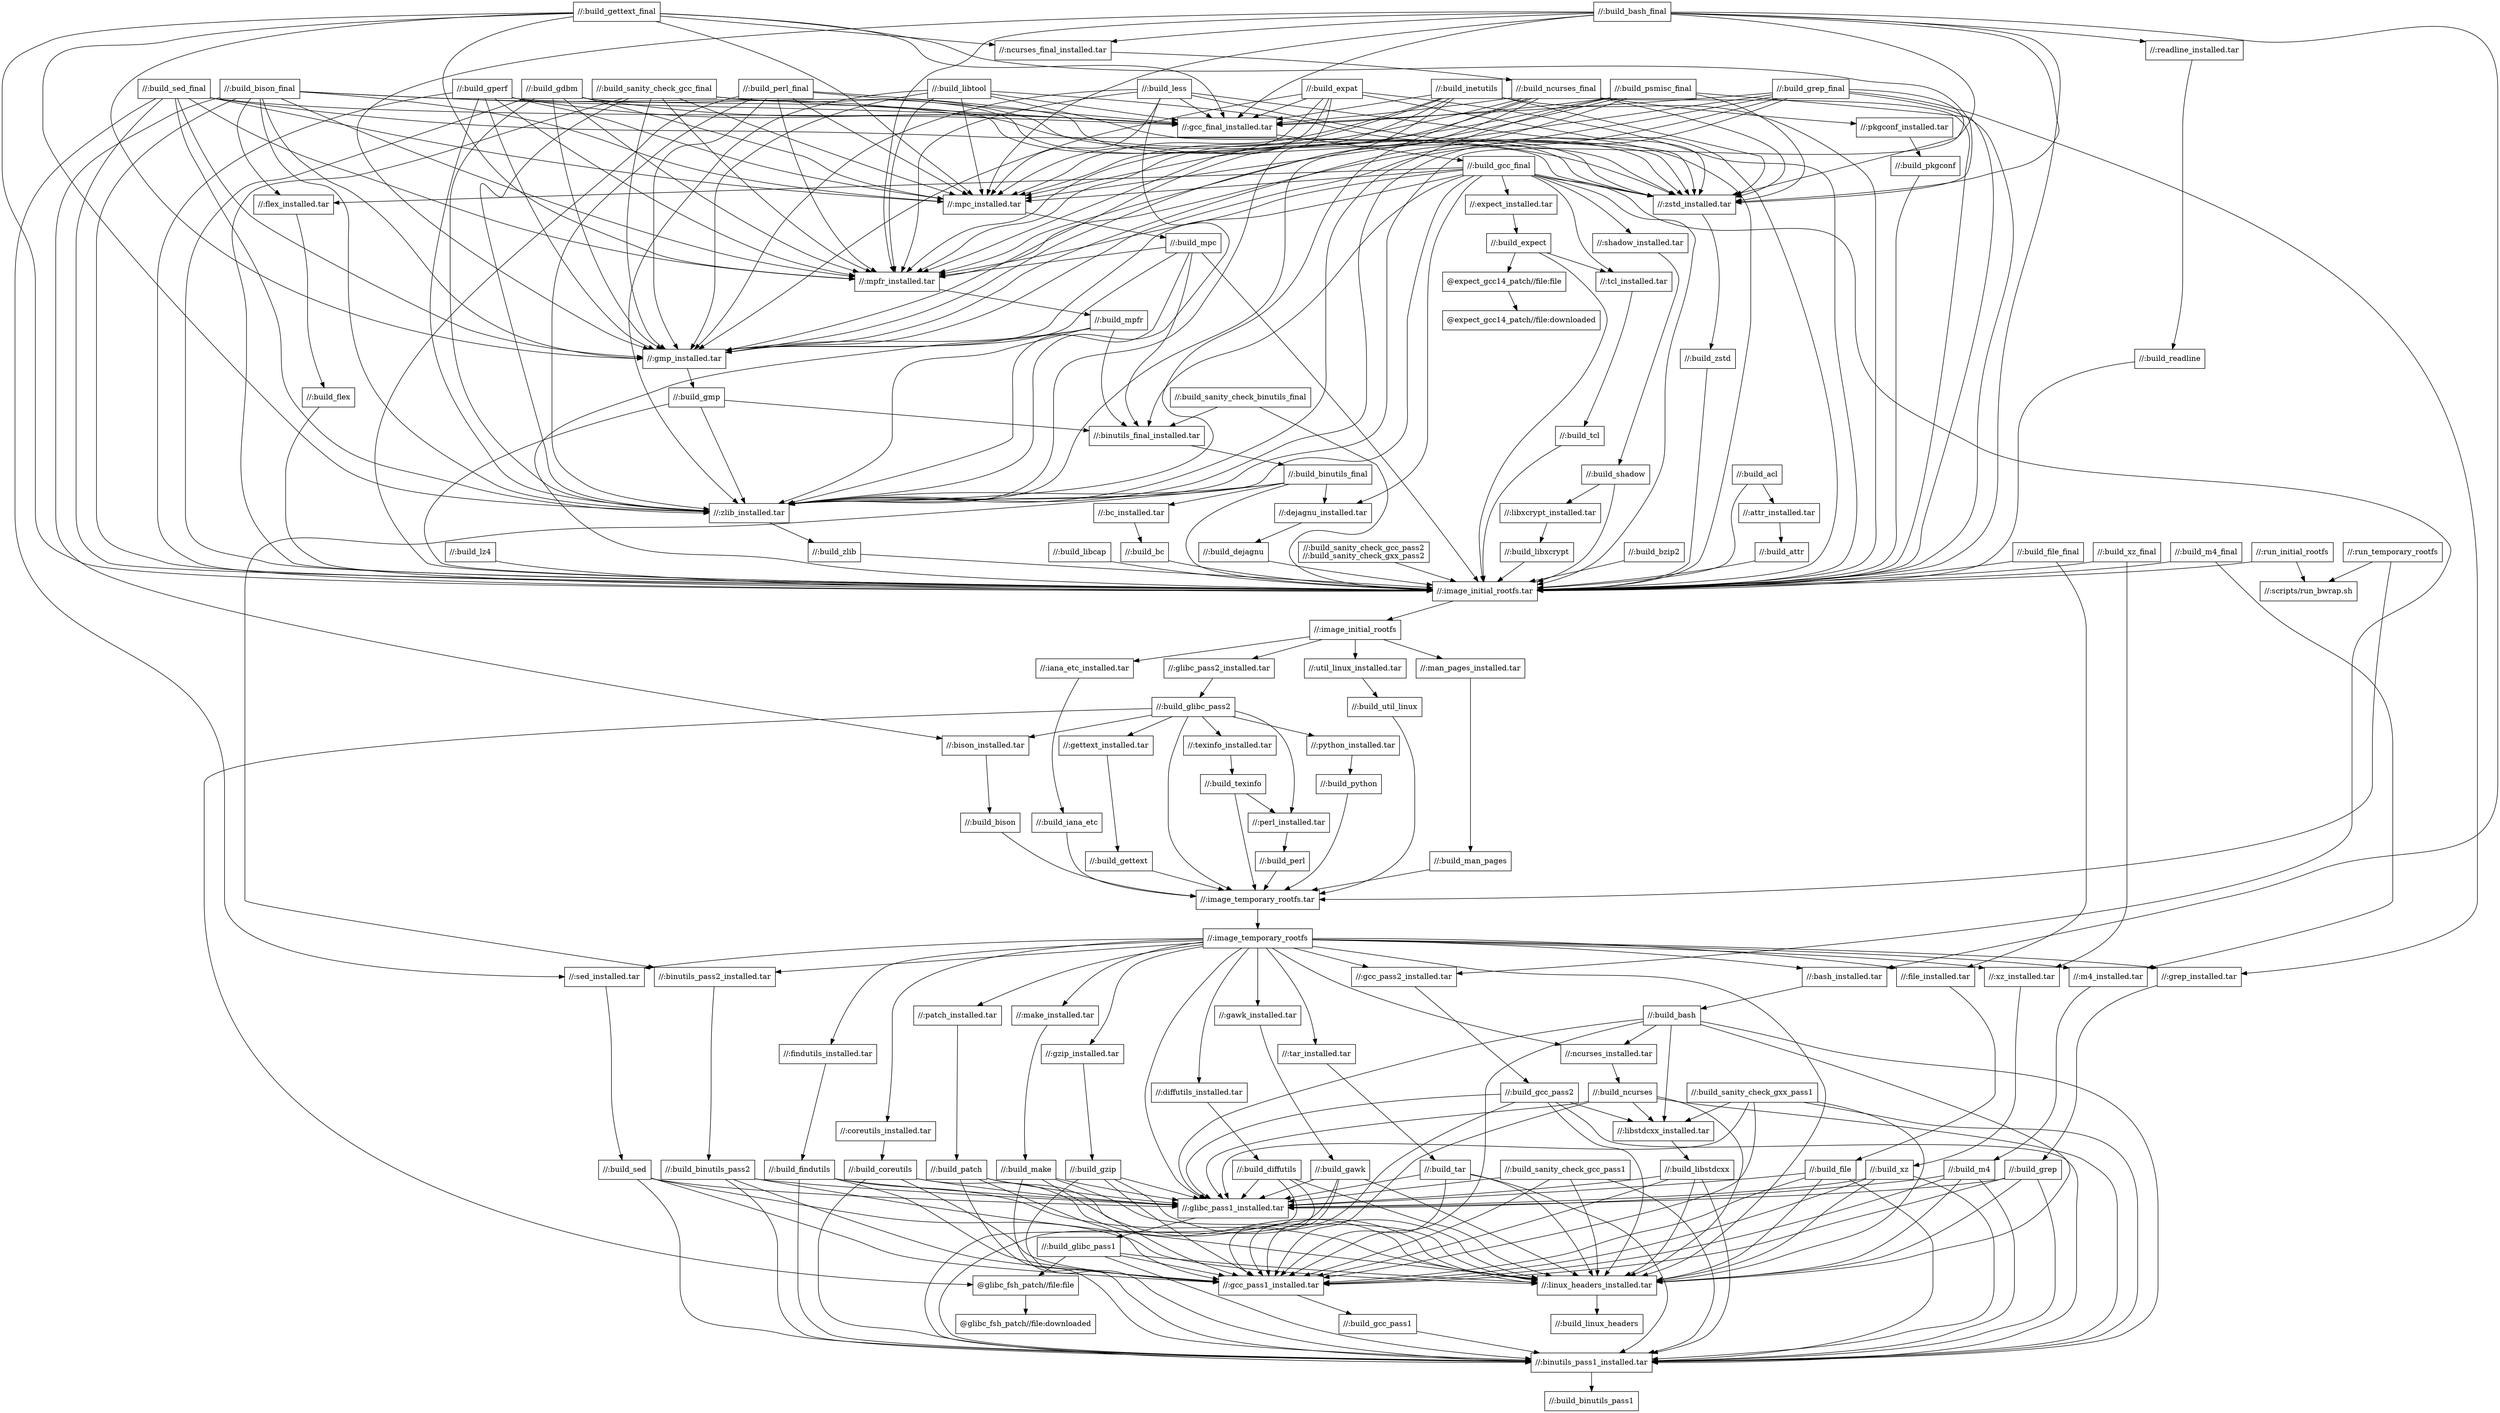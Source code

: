 digraph mygraph {
  node [shape=box];
  "//:run_temporary_rootfs"
  "//:run_temporary_rootfs" -> "//:image_temporary_rootfs.tar"
  "//:run_temporary_rootfs" -> "//:scripts/run_bwrap.sh"
  "//:run_initial_rootfs"
  "//:run_initial_rootfs" -> "//:image_initial_rootfs.tar"
  "//:run_initial_rootfs" -> "//:scripts/run_bwrap.sh"
  "//:scripts/run_bwrap.sh"
  "//:build_xz_final"
  "//:build_xz_final" -> "//:image_initial_rootfs.tar"
  "//:build_xz_final" -> "//:xz_installed.tar"
  "//:build_sed_final"
  "//:build_sed_final" -> "//:gcc_final_installed.tar"
  "//:build_sed_final" -> "//:gmp_installed.tar"
  "//:build_sed_final" -> "//:image_initial_rootfs.tar"
  "//:build_sed_final" -> "//:mpc_installed.tar"
  "//:build_sed_final" -> "//:mpfr_installed.tar"
  "//:build_sed_final" -> "//:sed_installed.tar"
  "//:build_sed_final" -> "//:zlib_installed.tar"
  "//:build_sed_final" -> "//:zstd_installed.tar"
  "//:build_sanity_check_gxx_pass1"
  "//:build_sanity_check_gxx_pass1" -> "//:binutils_pass1_installed.tar"
  "//:build_sanity_check_gxx_pass1" -> "//:gcc_pass1_installed.tar"
  "//:build_sanity_check_gxx_pass1" -> "//:glibc_pass1_installed.tar"
  "//:build_sanity_check_gxx_pass1" -> "//:libstdcxx_installed.tar"
  "//:build_sanity_check_gxx_pass1" -> "//:linux_headers_installed.tar"
  "//:build_sanity_check_gcc_pass2\n//:build_sanity_check_gxx_pass2"
  "//:build_sanity_check_gcc_pass2\n//:build_sanity_check_gxx_pass2" -> "//:image_initial_rootfs.tar"
  "//:build_sanity_check_gcc_pass1"
  "//:build_sanity_check_gcc_pass1" -> "//:binutils_pass1_installed.tar"
  "//:build_sanity_check_gcc_pass1" -> "//:gcc_pass1_installed.tar"
  "//:build_sanity_check_gcc_pass1" -> "//:glibc_pass1_installed.tar"
  "//:build_sanity_check_gcc_pass1" -> "//:linux_headers_installed.tar"
  "//:build_sanity_check_gcc_final"
  "//:build_sanity_check_gcc_final" -> "//:gcc_final_installed.tar"
  "//:build_sanity_check_gcc_final" -> "//:gmp_installed.tar"
  "//:build_sanity_check_gcc_final" -> "//:image_initial_rootfs.tar"
  "//:build_sanity_check_gcc_final" -> "//:mpc_installed.tar"
  "//:build_sanity_check_gcc_final" -> "//:mpfr_installed.tar"
  "//:build_sanity_check_gcc_final" -> "//:zlib_installed.tar"
  "//:build_sanity_check_gcc_final" -> "//:zstd_installed.tar"
  "//:build_sanity_check_binutils_final"
  "//:build_sanity_check_binutils_final" -> "//:binutils_final_installed.tar"
  "//:build_sanity_check_binutils_final" -> "//:image_initial_rootfs.tar"
  "//:build_psmisc_final"
  "//:build_psmisc_final" -> "//:gcc_final_installed.tar"
  "//:build_psmisc_final" -> "//:gmp_installed.tar"
  "//:build_psmisc_final" -> "//:image_initial_rootfs.tar"
  "//:build_psmisc_final" -> "//:mpc_installed.tar"
  "//:build_psmisc_final" -> "//:mpfr_installed.tar"
  "//:build_psmisc_final" -> "//:zlib_installed.tar"
  "//:build_psmisc_final" -> "//:zstd_installed.tar"
  "//:build_perl_final"
  "//:build_perl_final" -> "//:gcc_final_installed.tar"
  "//:build_perl_final" -> "//:gmp_installed.tar"
  "//:build_perl_final" -> "//:image_initial_rootfs.tar"
  "//:build_perl_final" -> "//:mpc_installed.tar"
  "//:build_perl_final" -> "//:mpfr_installed.tar"
  "//:build_perl_final" -> "//:zlib_installed.tar"
  "//:build_perl_final" -> "//:zstd_installed.tar"
  "//:build_m4_final"
  "//:build_m4_final" -> "//:image_initial_rootfs.tar"
  "//:build_m4_final" -> "//:m4_installed.tar"
  "//:build_lz4"
  "//:build_lz4" -> "//:image_initial_rootfs.tar"
  "//:build_libtool"
  "//:build_libtool" -> "//:gcc_final_installed.tar"
  "//:build_libtool" -> "//:gmp_installed.tar"
  "//:build_libtool" -> "//:image_initial_rootfs.tar"
  "//:build_libtool" -> "//:mpc_installed.tar"
  "//:build_libtool" -> "//:mpfr_installed.tar"
  "//:build_libtool" -> "//:zlib_installed.tar"
  "//:build_libtool" -> "//:zstd_installed.tar"
  "//:build_libcap"
  "//:build_libcap" -> "//:image_initial_rootfs.tar"
  "//:build_less"
  "//:build_less" -> "//:gcc_final_installed.tar"
  "//:build_less" -> "//:gmp_installed.tar"
  "//:build_less" -> "//:image_initial_rootfs.tar"
  "//:build_less" -> "//:mpc_installed.tar"
  "//:build_less" -> "//:mpfr_installed.tar"
  "//:build_less" -> "//:zlib_installed.tar"
  "//:build_less" -> "//:zstd_installed.tar"
  "//:build_inetutils"
  "//:build_inetutils" -> "//:gcc_final_installed.tar"
  "//:build_inetutils" -> "//:gmp_installed.tar"
  "//:build_inetutils" -> "//:image_initial_rootfs.tar"
  "//:build_inetutils" -> "//:mpc_installed.tar"
  "//:build_inetutils" -> "//:mpfr_installed.tar"
  "//:build_inetutils" -> "//:zlib_installed.tar"
  "//:build_inetutils" -> "//:zstd_installed.tar"
  "//:build_grep_final"
  "//:build_grep_final" -> "//:gcc_final_installed.tar"
  "//:build_grep_final" -> "//:gmp_installed.tar"
  "//:build_grep_final" -> "//:grep_installed.tar"
  "//:build_grep_final" -> "//:image_initial_rootfs.tar"
  "//:build_grep_final" -> "//:mpc_installed.tar"
  "//:build_grep_final" -> "//:mpfr_installed.tar"
  "//:build_grep_final" -> "//:zlib_installed.tar"
  "//:build_grep_final" -> "//:zstd_installed.tar"
  "//:build_gperf"
  "//:build_gperf" -> "//:gcc_final_installed.tar"
  "//:build_gperf" -> "//:gmp_installed.tar"
  "//:build_gperf" -> "//:image_initial_rootfs.tar"
  "//:build_gperf" -> "//:mpc_installed.tar"
  "//:build_gperf" -> "//:mpfr_installed.tar"
  "//:build_gperf" -> "//:zlib_installed.tar"
  "//:build_gperf" -> "//:zstd_installed.tar"
  "//:build_gettext_final"
  "//:build_gettext_final" -> "//:gcc_final_installed.tar"
  "//:build_gettext_final" -> "//:gmp_installed.tar"
  "//:build_gettext_final" -> "//:image_initial_rootfs.tar"
  "//:build_gettext_final" -> "//:mpc_installed.tar"
  "//:build_gettext_final" -> "//:mpfr_installed.tar"
  "//:build_gettext_final" -> "//:ncurses_final_installed.tar"
  "//:build_gettext_final" -> "//:zlib_installed.tar"
  "//:build_gettext_final" -> "//:zstd_installed.tar"
  "//:build_gdbm"
  "//:build_gdbm" -> "//:gcc_final_installed.tar"
  "//:build_gdbm" -> "//:gmp_installed.tar"
  "//:build_gdbm" -> "//:image_initial_rootfs.tar"
  "//:build_gdbm" -> "//:mpc_installed.tar"
  "//:build_gdbm" -> "//:mpfr_installed.tar"
  "//:build_gdbm" -> "//:zlib_installed.tar"
  "//:build_gdbm" -> "//:zstd_installed.tar"
  "//:build_file_final"
  "//:build_file_final" -> "//:file_installed.tar"
  "//:build_file_final" -> "//:image_initial_rootfs.tar"
  "//:build_expat"
  "//:build_expat" -> "//:gcc_final_installed.tar"
  "//:build_expat" -> "//:gmp_installed.tar"
  "//:build_expat" -> "//:image_initial_rootfs.tar"
  "//:build_expat" -> "//:mpc_installed.tar"
  "//:build_expat" -> "//:mpfr_installed.tar"
  "//:build_expat" -> "//:zlib_installed.tar"
  "//:build_expat" -> "//:zstd_installed.tar"
  "//:build_bzip2"
  "//:build_bzip2" -> "//:image_initial_rootfs.tar"
  "//:build_bison_final"
  "//:build_bison_final" -> "//:bison_installed.tar"
  "//:build_bison_final" -> "//:flex_installed.tar"
  "//:build_bison_final" -> "//:gcc_final_installed.tar"
  "//:build_bison_final" -> "//:gmp_installed.tar"
  "//:build_bison_final" -> "//:image_initial_rootfs.tar"
  "//:build_bison_final" -> "//:mpc_installed.tar"
  "//:build_bison_final" -> "//:mpfr_installed.tar"
  "//:build_bison_final" -> "//:zlib_installed.tar"
  "//:build_bison_final" -> "//:zstd_installed.tar"
  "//:build_bash_final"
  "//:build_bash_final" -> "//:bash_installed.tar"
  "//:build_bash_final" -> "//:gcc_final_installed.tar"
  "//:build_bash_final" -> "//:gmp_installed.tar"
  "//:build_bash_final" -> "//:image_initial_rootfs.tar"
  "//:build_bash_final" -> "//:mpc_installed.tar"
  "//:build_bash_final" -> "//:mpfr_installed.tar"
  "//:build_bash_final" -> "//:ncurses_final_installed.tar"
  "//:build_bash_final" -> "//:readline_installed.tar"
  "//:build_bash_final" -> "//:zlib_installed.tar"
  "//:build_bash_final" -> "//:zstd_installed.tar"
  "//:readline_installed.tar"
  "//:readline_installed.tar" -> "//:build_readline"
  "//:build_readline"
  "//:build_readline" -> "//:image_initial_rootfs.tar"
  "//:ncurses_final_installed.tar"
  "//:ncurses_final_installed.tar" -> "//:build_ncurses_final"
  "//:build_ncurses_final"
  "//:build_ncurses_final" -> "//:gcc_final_installed.tar"
  "//:build_ncurses_final" -> "//:gmp_installed.tar"
  "//:build_ncurses_final" -> "//:image_initial_rootfs.tar"
  "//:build_ncurses_final" -> "//:mpc_installed.tar"
  "//:build_ncurses_final" -> "//:mpfr_installed.tar"
  "//:build_ncurses_final" -> "//:pkgconf_installed.tar"
  "//:build_ncurses_final" -> "//:zlib_installed.tar"
  "//:build_ncurses_final" -> "//:zstd_installed.tar"
  "//:pkgconf_installed.tar"
  "//:pkgconf_installed.tar" -> "//:build_pkgconf"
  "//:build_pkgconf"
  "//:build_pkgconf" -> "//:image_initial_rootfs.tar"
  "//:gcc_final_installed.tar"
  "//:gcc_final_installed.tar" -> "//:build_gcc_final"
  "//:build_gcc_final"
  "//:build_gcc_final" -> "//:binutils_final_installed.tar"
  "//:build_gcc_final" -> "//:dejagnu_installed.tar"
  "//:build_gcc_final" -> "//:expect_installed.tar"
  "//:build_gcc_final" -> "//:flex_installed.tar"
  "//:build_gcc_final" -> "//:gcc_pass2_installed.tar"
  "//:build_gcc_final" -> "//:gmp_installed.tar"
  "//:build_gcc_final" -> "//:image_initial_rootfs.tar"
  "//:build_gcc_final" -> "//:mpc_installed.tar"
  "//:build_gcc_final" -> "//:mpfr_installed.tar"
  "//:build_gcc_final" -> "//:shadow_installed.tar"
  "//:build_gcc_final" -> "//:tcl_installed.tar"
  "//:build_gcc_final" -> "//:zlib_installed.tar"
  "//:build_gcc_final" -> "//:zstd_installed.tar"
  "//:zstd_installed.tar"
  "//:zstd_installed.tar" -> "//:build_zstd"
  "//:build_zstd"
  "//:build_zstd" -> "//:image_initial_rootfs.tar"
  "//:shadow_installed.tar"
  "//:shadow_installed.tar" -> "//:build_shadow"
  "//:build_shadow"
  "//:build_shadow" -> "//:image_initial_rootfs.tar"
  "//:build_shadow" -> "//:libxcrypt_installed.tar"
  "//:libxcrypt_installed.tar"
  "//:libxcrypt_installed.tar" -> "//:build_libxcrypt"
  "//:build_libxcrypt"
  "//:build_libxcrypt" -> "//:image_initial_rootfs.tar"
  "//:mpc_installed.tar"
  "//:mpc_installed.tar" -> "//:build_mpc"
  "//:build_mpc"
  "//:build_mpc" -> "//:binutils_final_installed.tar"
  "//:build_mpc" -> "//:gmp_installed.tar"
  "//:build_mpc" -> "//:image_initial_rootfs.tar"
  "//:build_mpc" -> "//:mpfr_installed.tar"
  "//:build_mpc" -> "//:zlib_installed.tar"
  "//:mpfr_installed.tar"
  "//:mpfr_installed.tar" -> "//:build_mpfr"
  "//:build_mpfr"
  "//:build_mpfr" -> "//:binutils_final_installed.tar"
  "//:build_mpfr" -> "//:gmp_installed.tar"
  "//:build_mpfr" -> "//:image_initial_rootfs.tar"
  "//:build_mpfr" -> "//:zlib_installed.tar"
  "//:gmp_installed.tar"
  "//:gmp_installed.tar" -> "//:build_gmp"
  "//:build_gmp"
  "//:build_gmp" -> "//:binutils_final_installed.tar"
  "//:build_gmp" -> "//:image_initial_rootfs.tar"
  "//:build_gmp" -> "//:zlib_installed.tar"
  "//:flex_installed.tar"
  "//:flex_installed.tar" -> "//:build_flex"
  "//:build_flex"
  "//:build_flex" -> "//:image_initial_rootfs.tar"
  "//:expect_installed.tar"
  "//:expect_installed.tar" -> "//:build_expect"
  "//:build_expect"
  "//:build_expect" -> "//:image_initial_rootfs.tar"
  "//:build_expect" -> "//:tcl_installed.tar"
  "//:build_expect" -> "@expect_gcc14_patch//file:file"
  "@expect_gcc14_patch//file:file"
  "@expect_gcc14_patch//file:file" -> "@expect_gcc14_patch//file:downloaded"
  "@expect_gcc14_patch//file:downloaded"
  "//:tcl_installed.tar"
  "//:tcl_installed.tar" -> "//:build_tcl"
  "//:build_tcl"
  "//:build_tcl" -> "//:image_initial_rootfs.tar"
  "//:build_acl"
  "//:build_acl" -> "//:attr_installed.tar"
  "//:build_acl" -> "//:image_initial_rootfs.tar"
  "//:binutils_final_installed.tar"
  "//:binutils_final_installed.tar" -> "//:build_binutils_final"
  "//:build_binutils_final"
  "//:build_binutils_final" -> "//:bc_installed.tar"
  "//:build_binutils_final" -> "//:binutils_pass2_installed.tar"
  "//:build_binutils_final" -> "//:dejagnu_installed.tar"
  "//:build_binutils_final" -> "//:image_initial_rootfs.tar"
  "//:build_binutils_final" -> "//:zlib_installed.tar"
  "//:zlib_installed.tar"
  "//:zlib_installed.tar" -> "//:build_zlib"
  "//:build_zlib"
  "//:build_zlib" -> "//:image_initial_rootfs.tar"
  "//:dejagnu_installed.tar"
  "//:dejagnu_installed.tar" -> "//:build_dejagnu"
  "//:build_dejagnu"
  "//:build_dejagnu" -> "//:image_initial_rootfs.tar"
  "//:bc_installed.tar"
  "//:bc_installed.tar" -> "//:build_bc"
  "//:build_bc"
  "//:build_bc" -> "//:image_initial_rootfs.tar"
  "//:attr_installed.tar"
  "//:attr_installed.tar" -> "//:build_attr"
  "//:build_attr"
  "//:build_attr" -> "//:image_initial_rootfs.tar"
  "//:image_initial_rootfs.tar"
  "//:image_initial_rootfs.tar" -> "//:image_initial_rootfs"
  "//:image_initial_rootfs"
  "//:image_initial_rootfs" -> "//:glibc_pass2_installed.tar"
  "//:image_initial_rootfs" -> "//:iana_etc_installed.tar"
  "//:image_initial_rootfs" -> "//:man_pages_installed.tar"
  "//:image_initial_rootfs" -> "//:util_linux_installed.tar"
  "//:util_linux_installed.tar"
  "//:util_linux_installed.tar" -> "//:build_util_linux"
  "//:build_util_linux"
  "//:build_util_linux" -> "//:image_temporary_rootfs.tar"
  "//:man_pages_installed.tar"
  "//:man_pages_installed.tar" -> "//:build_man_pages"
  "//:build_man_pages"
  "//:build_man_pages" -> "//:image_temporary_rootfs.tar"
  "//:iana_etc_installed.tar"
  "//:iana_etc_installed.tar" -> "//:build_iana_etc"
  "//:build_iana_etc"
  "//:build_iana_etc" -> "//:image_temporary_rootfs.tar"
  "//:glibc_pass2_installed.tar"
  "//:glibc_pass2_installed.tar" -> "//:build_glibc_pass2"
  "//:build_glibc_pass2"
  "//:build_glibc_pass2" -> "//:bison_installed.tar"
  "//:build_glibc_pass2" -> "//:gettext_installed.tar"
  "//:build_glibc_pass2" -> "//:image_temporary_rootfs.tar"
  "//:build_glibc_pass2" -> "//:perl_installed.tar"
  "//:build_glibc_pass2" -> "//:python_installed.tar"
  "//:build_glibc_pass2" -> "//:texinfo_installed.tar"
  "//:build_glibc_pass2" -> "@glibc_fsh_patch//file:file"
  "//:texinfo_installed.tar"
  "//:texinfo_installed.tar" -> "//:build_texinfo"
  "//:build_texinfo"
  "//:build_texinfo" -> "//:image_temporary_rootfs.tar"
  "//:build_texinfo" -> "//:perl_installed.tar"
  "//:python_installed.tar"
  "//:python_installed.tar" -> "//:build_python"
  "//:build_python"
  "//:build_python" -> "//:image_temporary_rootfs.tar"
  "//:perl_installed.tar"
  "//:perl_installed.tar" -> "//:build_perl"
  "//:build_perl"
  "//:build_perl" -> "//:image_temporary_rootfs.tar"
  "//:gettext_installed.tar"
  "//:gettext_installed.tar" -> "//:build_gettext"
  "//:build_gettext"
  "//:build_gettext" -> "//:image_temporary_rootfs.tar"
  "//:bison_installed.tar"
  "//:bison_installed.tar" -> "//:build_bison"
  "//:build_bison"
  "//:build_bison" -> "//:image_temporary_rootfs.tar"
  "//:image_temporary_rootfs.tar"
  "//:image_temporary_rootfs.tar" -> "//:image_temporary_rootfs"
  "//:image_temporary_rootfs"
  "//:image_temporary_rootfs" -> "//:bash_installed.tar"
  "//:image_temporary_rootfs" -> "//:binutils_pass2_installed.tar"
  "//:image_temporary_rootfs" -> "//:coreutils_installed.tar"
  "//:image_temporary_rootfs" -> "//:diffutils_installed.tar"
  "//:image_temporary_rootfs" -> "//:file_installed.tar"
  "//:image_temporary_rootfs" -> "//:findutils_installed.tar"
  "//:image_temporary_rootfs" -> "//:gawk_installed.tar"
  "//:image_temporary_rootfs" -> "//:gcc_pass2_installed.tar"
  "//:image_temporary_rootfs" -> "//:glibc_pass1_installed.tar"
  "//:image_temporary_rootfs" -> "//:grep_installed.tar"
  "//:image_temporary_rootfs" -> "//:gzip_installed.tar"
  "//:image_temporary_rootfs" -> "//:linux_headers_installed.tar"
  "//:image_temporary_rootfs" -> "//:m4_installed.tar"
  "//:image_temporary_rootfs" -> "//:make_installed.tar"
  "//:image_temporary_rootfs" -> "//:ncurses_installed.tar"
  "//:image_temporary_rootfs" -> "//:patch_installed.tar"
  "//:image_temporary_rootfs" -> "//:sed_installed.tar"
  "//:image_temporary_rootfs" -> "//:tar_installed.tar"
  "//:image_temporary_rootfs" -> "//:xz_installed.tar"
  "//:xz_installed.tar"
  "//:xz_installed.tar" -> "//:build_xz"
  "//:build_xz"
  "//:build_xz" -> "//:binutils_pass1_installed.tar"
  "//:build_xz" -> "//:gcc_pass1_installed.tar"
  "//:build_xz" -> "//:glibc_pass1_installed.tar"
  "//:build_xz" -> "//:linux_headers_installed.tar"
  "//:tar_installed.tar"
  "//:tar_installed.tar" -> "//:build_tar"
  "//:build_tar"
  "//:build_tar" -> "//:binutils_pass1_installed.tar"
  "//:build_tar" -> "//:gcc_pass1_installed.tar"
  "//:build_tar" -> "//:glibc_pass1_installed.tar"
  "//:build_tar" -> "//:linux_headers_installed.tar"
  "//:sed_installed.tar"
  "//:sed_installed.tar" -> "//:build_sed"
  "//:build_sed"
  "//:build_sed" -> "//:binutils_pass1_installed.tar"
  "//:build_sed" -> "//:gcc_pass1_installed.tar"
  "//:build_sed" -> "//:glibc_pass1_installed.tar"
  "//:build_sed" -> "//:linux_headers_installed.tar"
  "//:patch_installed.tar"
  "//:patch_installed.tar" -> "//:build_patch"
  "//:build_patch"
  "//:build_patch" -> "//:binutils_pass1_installed.tar"
  "//:build_patch" -> "//:gcc_pass1_installed.tar"
  "//:build_patch" -> "//:glibc_pass1_installed.tar"
  "//:build_patch" -> "//:linux_headers_installed.tar"
  "//:make_installed.tar"
  "//:make_installed.tar" -> "//:build_make"
  "//:build_make"
  "//:build_make" -> "//:binutils_pass1_installed.tar"
  "//:build_make" -> "//:gcc_pass1_installed.tar"
  "//:build_make" -> "//:glibc_pass1_installed.tar"
  "//:build_make" -> "//:linux_headers_installed.tar"
  "//:m4_installed.tar"
  "//:m4_installed.tar" -> "//:build_m4"
  "//:build_m4"
  "//:build_m4" -> "//:binutils_pass1_installed.tar"
  "//:build_m4" -> "//:gcc_pass1_installed.tar"
  "//:build_m4" -> "//:glibc_pass1_installed.tar"
  "//:build_m4" -> "//:linux_headers_installed.tar"
  "//:gzip_installed.tar"
  "//:gzip_installed.tar" -> "//:build_gzip"
  "//:build_gzip"
  "//:build_gzip" -> "//:binutils_pass1_installed.tar"
  "//:build_gzip" -> "//:gcc_pass1_installed.tar"
  "//:build_gzip" -> "//:glibc_pass1_installed.tar"
  "//:build_gzip" -> "//:linux_headers_installed.tar"
  "//:grep_installed.tar"
  "//:grep_installed.tar" -> "//:build_grep"
  "//:build_grep"
  "//:build_grep" -> "//:binutils_pass1_installed.tar"
  "//:build_grep" -> "//:gcc_pass1_installed.tar"
  "//:build_grep" -> "//:glibc_pass1_installed.tar"
  "//:build_grep" -> "//:linux_headers_installed.tar"
  "//:gcc_pass2_installed.tar"
  "//:gcc_pass2_installed.tar" -> "//:build_gcc_pass2"
  "//:build_gcc_pass2"
  "//:build_gcc_pass2" -> "//:binutils_pass1_installed.tar"
  "//:build_gcc_pass2" -> "//:gcc_pass1_installed.tar"
  "//:build_gcc_pass2" -> "//:glibc_pass1_installed.tar"
  "//:build_gcc_pass2" -> "//:libstdcxx_installed.tar"
  "//:build_gcc_pass2" -> "//:linux_headers_installed.tar"
  "//:gawk_installed.tar"
  "//:gawk_installed.tar" -> "//:build_gawk"
  "//:build_gawk"
  "//:build_gawk" -> "//:binutils_pass1_installed.tar"
  "//:build_gawk" -> "//:gcc_pass1_installed.tar"
  "//:build_gawk" -> "//:glibc_pass1_installed.tar"
  "//:build_gawk" -> "//:linux_headers_installed.tar"
  "//:findutils_installed.tar"
  "//:findutils_installed.tar" -> "//:build_findutils"
  "//:build_findutils"
  "//:build_findutils" -> "//:binutils_pass1_installed.tar"
  "//:build_findutils" -> "//:gcc_pass1_installed.tar"
  "//:build_findutils" -> "//:glibc_pass1_installed.tar"
  "//:build_findutils" -> "//:linux_headers_installed.tar"
  "//:file_installed.tar"
  "//:file_installed.tar" -> "//:build_file"
  "//:build_file"
  "//:build_file" -> "//:binutils_pass1_installed.tar"
  "//:build_file" -> "//:gcc_pass1_installed.tar"
  "//:build_file" -> "//:glibc_pass1_installed.tar"
  "//:build_file" -> "//:linux_headers_installed.tar"
  "//:diffutils_installed.tar"
  "//:diffutils_installed.tar" -> "//:build_diffutils"
  "//:build_diffutils"
  "//:build_diffutils" -> "//:binutils_pass1_installed.tar"
  "//:build_diffutils" -> "//:gcc_pass1_installed.tar"
  "//:build_diffutils" -> "//:glibc_pass1_installed.tar"
  "//:build_diffutils" -> "//:linux_headers_installed.tar"
  "//:coreutils_installed.tar"
  "//:coreutils_installed.tar" -> "//:build_coreutils"
  "//:build_coreutils"
  "//:build_coreutils" -> "//:binutils_pass1_installed.tar"
  "//:build_coreutils" -> "//:gcc_pass1_installed.tar"
  "//:build_coreutils" -> "//:glibc_pass1_installed.tar"
  "//:build_coreutils" -> "//:linux_headers_installed.tar"
  "//:binutils_pass2_installed.tar"
  "//:binutils_pass2_installed.tar" -> "//:build_binutils_pass2"
  "//:build_binutils_pass2"
  "//:build_binutils_pass2" -> "//:binutils_pass1_installed.tar"
  "//:build_binutils_pass2" -> "//:gcc_pass1_installed.tar"
  "//:build_binutils_pass2" -> "//:glibc_pass1_installed.tar"
  "//:build_binutils_pass2" -> "//:linux_headers_installed.tar"
  "//:bash_installed.tar"
  "//:bash_installed.tar" -> "//:build_bash"
  "//:build_bash"
  "//:build_bash" -> "//:binutils_pass1_installed.tar"
  "//:build_bash" -> "//:gcc_pass1_installed.tar"
  "//:build_bash" -> "//:glibc_pass1_installed.tar"
  "//:build_bash" -> "//:libstdcxx_installed.tar"
  "//:build_bash" -> "//:linux_headers_installed.tar"
  "//:build_bash" -> "//:ncurses_installed.tar"
  "//:ncurses_installed.tar"
  "//:ncurses_installed.tar" -> "//:build_ncurses"
  "//:build_ncurses"
  "//:build_ncurses" -> "//:binutils_pass1_installed.tar"
  "//:build_ncurses" -> "//:gcc_pass1_installed.tar"
  "//:build_ncurses" -> "//:glibc_pass1_installed.tar"
  "//:build_ncurses" -> "//:libstdcxx_installed.tar"
  "//:build_ncurses" -> "//:linux_headers_installed.tar"
  "//:libstdcxx_installed.tar"
  "//:libstdcxx_installed.tar" -> "//:build_libstdcxx"
  "//:build_libstdcxx"
  "//:build_libstdcxx" -> "//:binutils_pass1_installed.tar"
  "//:build_libstdcxx" -> "//:gcc_pass1_installed.tar"
  "//:build_libstdcxx" -> "//:glibc_pass1_installed.tar"
  "//:build_libstdcxx" -> "//:linux_headers_installed.tar"
  "//:glibc_pass1_installed.tar"
  "//:glibc_pass1_installed.tar" -> "//:build_glibc_pass1"
  "//:build_glibc_pass1"
  "//:build_glibc_pass1" -> "//:binutils_pass1_installed.tar"
  "//:build_glibc_pass1" -> "//:gcc_pass1_installed.tar"
  "//:build_glibc_pass1" -> "//:linux_headers_installed.tar"
  "//:build_glibc_pass1" -> "@glibc_fsh_patch//file:file"
  "@glibc_fsh_patch//file:file"
  "@glibc_fsh_patch//file:file" -> "@glibc_fsh_patch//file:downloaded"
  "@glibc_fsh_patch//file:downloaded"
  "//:linux_headers_installed.tar"
  "//:linux_headers_installed.tar" -> "//:build_linux_headers"
  "//:build_linux_headers"
  "//:gcc_pass1_installed.tar"
  "//:gcc_pass1_installed.tar" -> "//:build_gcc_pass1"
  "//:build_gcc_pass1"
  "//:build_gcc_pass1" -> "//:binutils_pass1_installed.tar"
  "//:binutils_pass1_installed.tar"
  "//:binutils_pass1_installed.tar" -> "//:build_binutils_pass1"
  "//:build_binutils_pass1"
}
